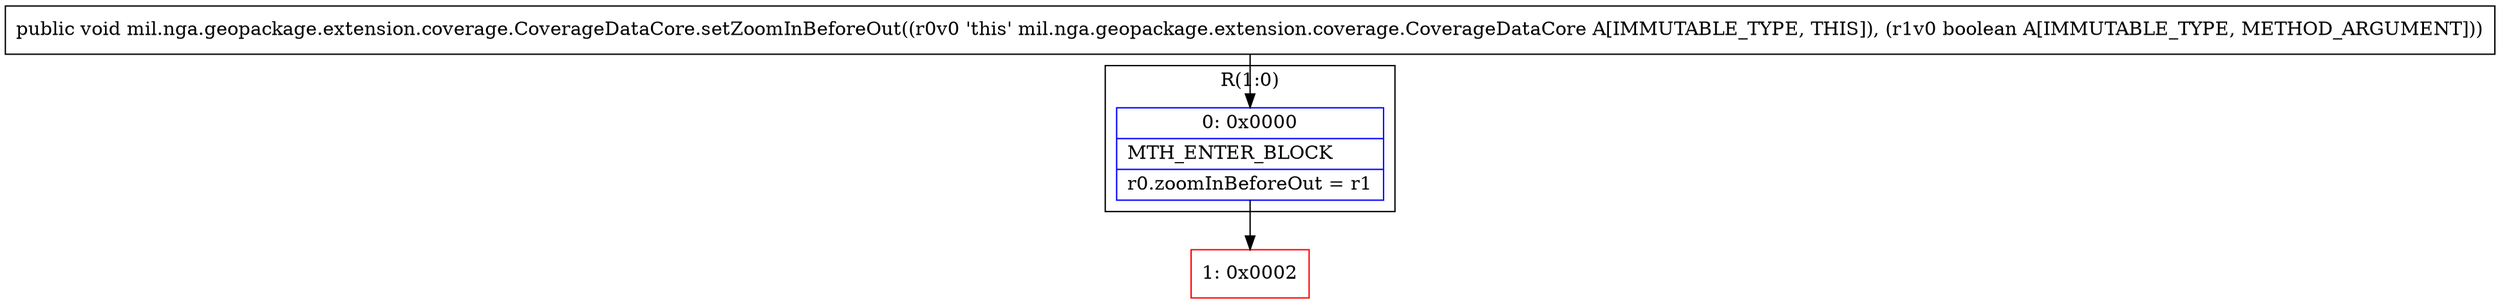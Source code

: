 digraph "CFG formil.nga.geopackage.extension.coverage.CoverageDataCore.setZoomInBeforeOut(Z)V" {
subgraph cluster_Region_845119080 {
label = "R(1:0)";
node [shape=record,color=blue];
Node_0 [shape=record,label="{0\:\ 0x0000|MTH_ENTER_BLOCK\l|r0.zoomInBeforeOut = r1\l}"];
}
Node_1 [shape=record,color=red,label="{1\:\ 0x0002}"];
MethodNode[shape=record,label="{public void mil.nga.geopackage.extension.coverage.CoverageDataCore.setZoomInBeforeOut((r0v0 'this' mil.nga.geopackage.extension.coverage.CoverageDataCore A[IMMUTABLE_TYPE, THIS]), (r1v0 boolean A[IMMUTABLE_TYPE, METHOD_ARGUMENT])) }"];
MethodNode -> Node_0;
Node_0 -> Node_1;
}

